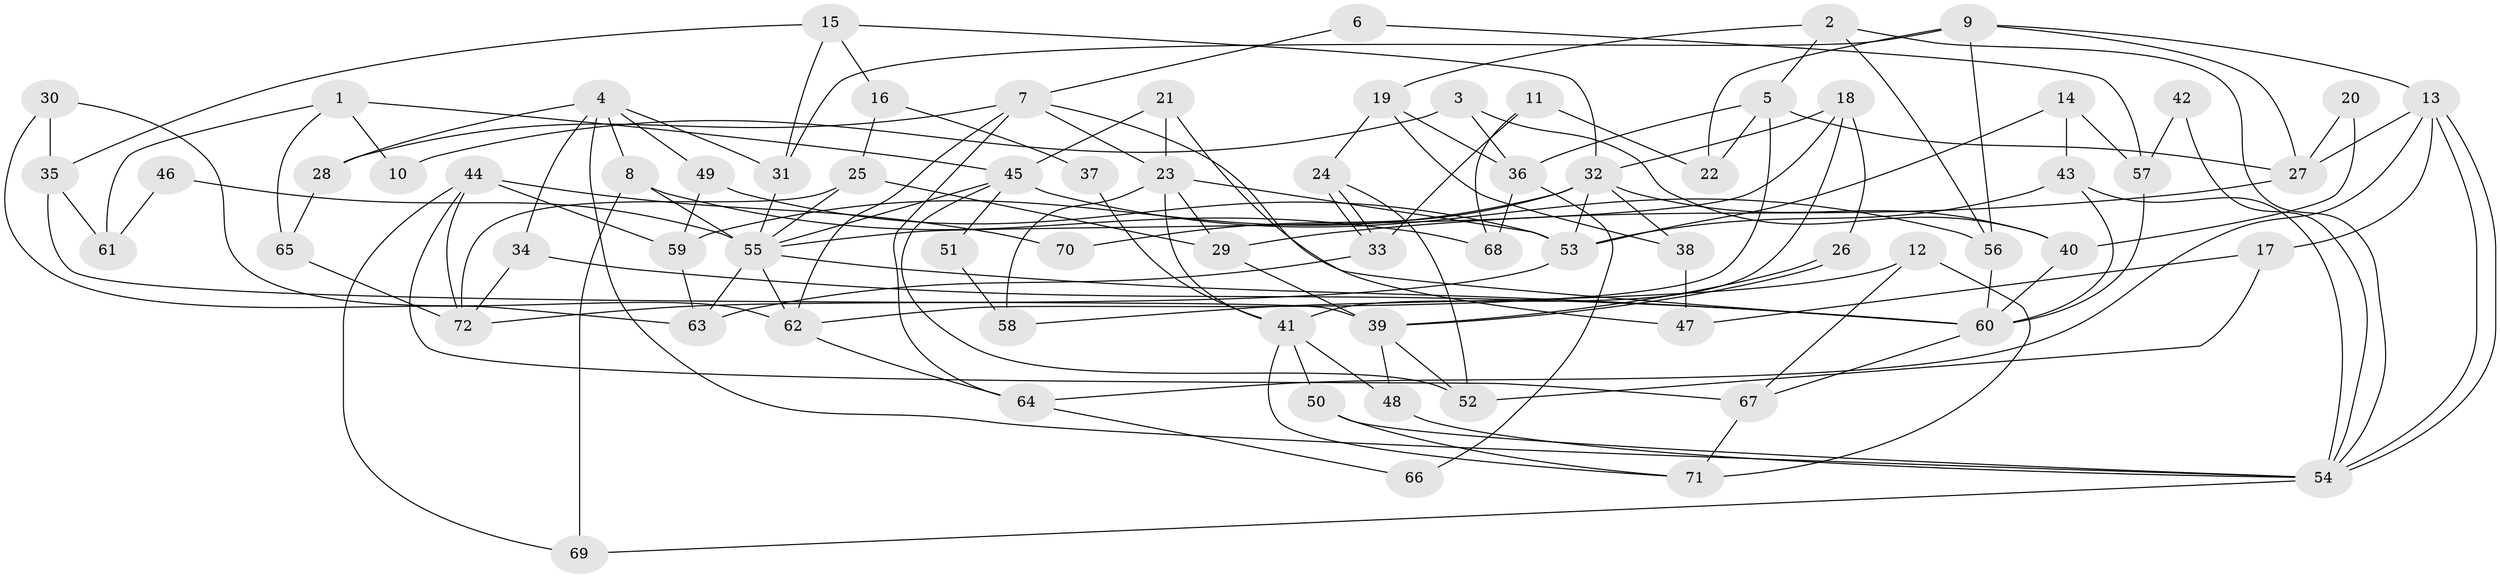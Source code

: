 // Generated by graph-tools (version 1.1) at 2025/11/02/27/25 16:11:16]
// undirected, 72 vertices, 144 edges
graph export_dot {
graph [start="1"]
  node [color=gray90,style=filled];
  1;
  2;
  3;
  4;
  5;
  6;
  7;
  8;
  9;
  10;
  11;
  12;
  13;
  14;
  15;
  16;
  17;
  18;
  19;
  20;
  21;
  22;
  23;
  24;
  25;
  26;
  27;
  28;
  29;
  30;
  31;
  32;
  33;
  34;
  35;
  36;
  37;
  38;
  39;
  40;
  41;
  42;
  43;
  44;
  45;
  46;
  47;
  48;
  49;
  50;
  51;
  52;
  53;
  54;
  55;
  56;
  57;
  58;
  59;
  60;
  61;
  62;
  63;
  64;
  65;
  66;
  67;
  68;
  69;
  70;
  71;
  72;
  1 -- 65;
  1 -- 45;
  1 -- 10;
  1 -- 61;
  2 -- 54;
  2 -- 56;
  2 -- 5;
  2 -- 19;
  3 -- 40;
  3 -- 36;
  3 -- 10;
  4 -- 54;
  4 -- 31;
  4 -- 8;
  4 -- 28;
  4 -- 34;
  4 -- 49;
  5 -- 22;
  5 -- 27;
  5 -- 36;
  5 -- 62;
  6 -- 57;
  6 -- 7;
  7 -- 60;
  7 -- 62;
  7 -- 23;
  7 -- 28;
  7 -- 64;
  8 -- 55;
  8 -- 68;
  8 -- 69;
  9 -- 13;
  9 -- 27;
  9 -- 22;
  9 -- 31;
  9 -- 56;
  11 -- 33;
  11 -- 68;
  11 -- 22;
  12 -- 71;
  12 -- 67;
  12 -- 58;
  13 -- 64;
  13 -- 54;
  13 -- 54;
  13 -- 17;
  13 -- 27;
  14 -- 53;
  14 -- 43;
  14 -- 57;
  15 -- 31;
  15 -- 35;
  15 -- 16;
  15 -- 32;
  16 -- 25;
  16 -- 37;
  17 -- 52;
  17 -- 47;
  18 -- 32;
  18 -- 55;
  18 -- 26;
  18 -- 41;
  19 -- 24;
  19 -- 36;
  19 -- 38;
  20 -- 40;
  20 -- 27;
  21 -- 45;
  21 -- 47;
  21 -- 23;
  23 -- 29;
  23 -- 41;
  23 -- 53;
  23 -- 58;
  24 -- 33;
  24 -- 33;
  24 -- 52;
  25 -- 29;
  25 -- 72;
  25 -- 55;
  26 -- 39;
  26 -- 39;
  27 -- 29;
  28 -- 65;
  29 -- 39;
  30 -- 62;
  30 -- 63;
  30 -- 35;
  31 -- 55;
  32 -- 59;
  32 -- 38;
  32 -- 40;
  32 -- 53;
  32 -- 70;
  33 -- 63;
  34 -- 72;
  34 -- 60;
  35 -- 39;
  35 -- 61;
  36 -- 66;
  36 -- 68;
  37 -- 41;
  38 -- 47;
  39 -- 48;
  39 -- 52;
  40 -- 60;
  41 -- 48;
  41 -- 50;
  41 -- 71;
  42 -- 54;
  42 -- 57;
  43 -- 53;
  43 -- 54;
  43 -- 60;
  44 -- 69;
  44 -- 67;
  44 -- 59;
  44 -- 70;
  44 -- 72;
  45 -- 55;
  45 -- 56;
  45 -- 51;
  45 -- 52;
  46 -- 55;
  46 -- 61;
  48 -- 54;
  49 -- 53;
  49 -- 59;
  50 -- 54;
  50 -- 71;
  51 -- 58;
  53 -- 72;
  54 -- 69;
  55 -- 60;
  55 -- 62;
  55 -- 63;
  56 -- 60;
  57 -- 60;
  59 -- 63;
  60 -- 67;
  62 -- 64;
  64 -- 66;
  65 -- 72;
  67 -- 71;
}

